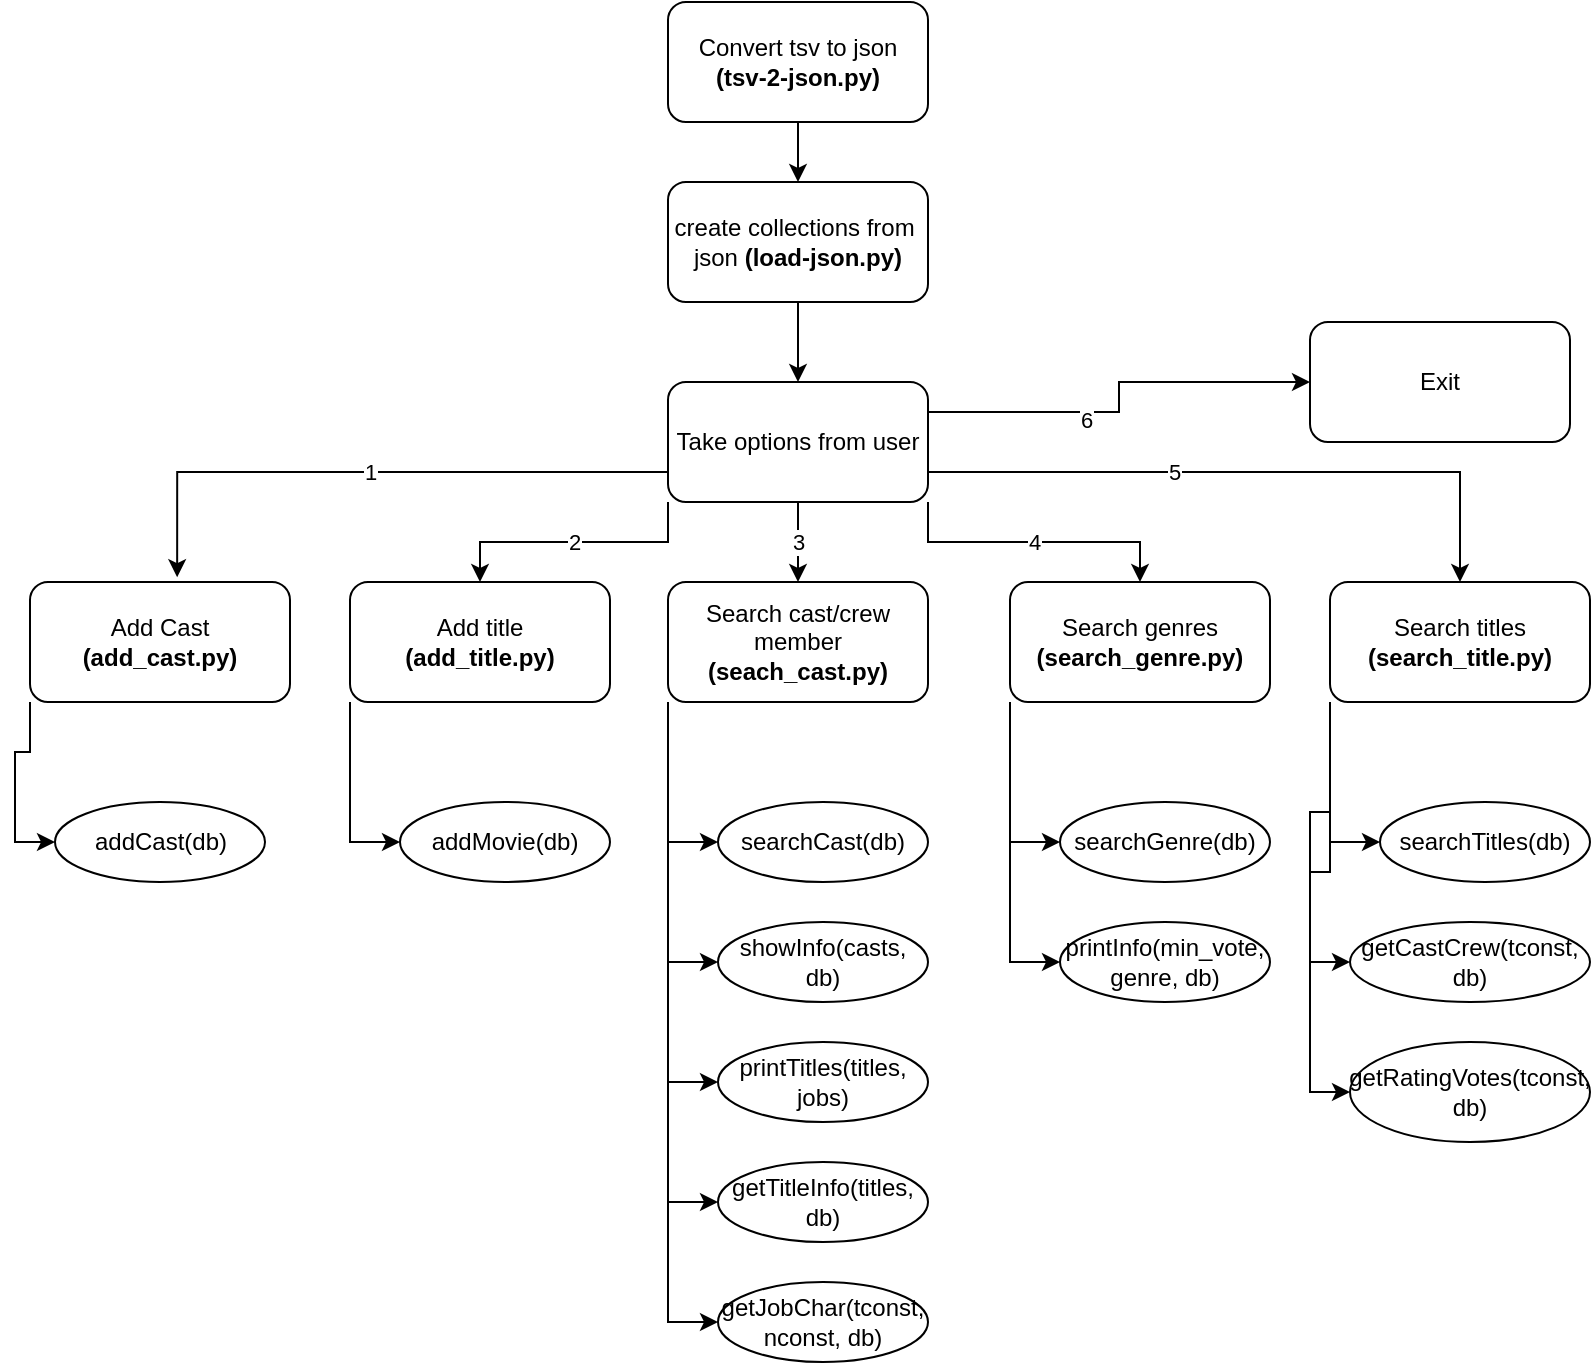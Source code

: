 <mxfile version="16.6.4" type="device"><diagram id="C5RBs43oDa-KdzZeNtuy" name="Page-1"><mxGraphModel dx="1038" dy="538" grid="1" gridSize="10" guides="1" tooltips="1" connect="1" arrows="1" fold="1" page="1" pageScale="1" pageWidth="827" pageHeight="1169" math="0" shadow="0"><root><mxCell id="WIyWlLk6GJQsqaUBKTNV-0"/><mxCell id="WIyWlLk6GJQsqaUBKTNV-1" parent="WIyWlLk6GJQsqaUBKTNV-0"/><mxCell id="bBliM5tr75_DZJcadsTt-18" style="edgeStyle=orthogonalEdgeStyle;rounded=0;orthogonalLoop=1;jettySize=auto;html=1;exitX=0.5;exitY=1;exitDx=0;exitDy=0;entryX=0.5;entryY=0;entryDx=0;entryDy=0;" edge="1" parent="WIyWlLk6GJQsqaUBKTNV-1" source="WIyWlLk6GJQsqaUBKTNV-3" target="bBliM5tr75_DZJcadsTt-0"><mxGeometry relative="1" as="geometry"/></mxCell><mxCell id="WIyWlLk6GJQsqaUBKTNV-3" value="Convert tsv to json&lt;br&gt;&lt;b&gt;(tsv-2-json.py)&lt;/b&gt;" style="rounded=1;whiteSpace=wrap;html=1;fontSize=12;glass=0;strokeWidth=1;shadow=0;" parent="WIyWlLk6GJQsqaUBKTNV-1" vertex="1"><mxGeometry x="349" y="10" width="130" height="60" as="geometry"/></mxCell><mxCell id="bBliM5tr75_DZJcadsTt-19" style="edgeStyle=orthogonalEdgeStyle;rounded=0;orthogonalLoop=1;jettySize=auto;html=1;exitX=0.5;exitY=1;exitDx=0;exitDy=0;entryX=0.5;entryY=0;entryDx=0;entryDy=0;" edge="1" parent="WIyWlLk6GJQsqaUBKTNV-1" source="bBliM5tr75_DZJcadsTt-0" target="bBliM5tr75_DZJcadsTt-2"><mxGeometry relative="1" as="geometry"/></mxCell><mxCell id="bBliM5tr75_DZJcadsTt-0" value="create collections from&amp;nbsp;&lt;br&gt;json &lt;b&gt;(load-json.py)&lt;/b&gt;" style="rounded=1;whiteSpace=wrap;html=1;fontSize=12;glass=0;strokeWidth=1;shadow=0;" vertex="1" parent="WIyWlLk6GJQsqaUBKTNV-1"><mxGeometry x="349" y="100" width="130" height="60" as="geometry"/></mxCell><mxCell id="bBliM5tr75_DZJcadsTt-9" value="1" style="edgeStyle=orthogonalEdgeStyle;rounded=0;orthogonalLoop=1;jettySize=auto;html=1;exitX=0;exitY=0.75;exitDx=0;exitDy=0;entryX=0.566;entryY=-0.04;entryDx=0;entryDy=0;entryPerimeter=0;" edge="1" parent="WIyWlLk6GJQsqaUBKTNV-1" source="bBliM5tr75_DZJcadsTt-2" target="bBliM5tr75_DZJcadsTt-4"><mxGeometry relative="1" as="geometry"/></mxCell><mxCell id="bBliM5tr75_DZJcadsTt-10" value="2" style="edgeStyle=orthogonalEdgeStyle;rounded=0;orthogonalLoop=1;jettySize=auto;html=1;exitX=0;exitY=1;exitDx=0;exitDy=0;entryX=0.5;entryY=0;entryDx=0;entryDy=0;" edge="1" parent="WIyWlLk6GJQsqaUBKTNV-1" source="bBliM5tr75_DZJcadsTt-2" target="bBliM5tr75_DZJcadsTt-3"><mxGeometry relative="1" as="geometry"/></mxCell><mxCell id="bBliM5tr75_DZJcadsTt-11" value="3" style="edgeStyle=orthogonalEdgeStyle;rounded=0;orthogonalLoop=1;jettySize=auto;html=1;exitX=0.5;exitY=1;exitDx=0;exitDy=0;entryX=0.5;entryY=0;entryDx=0;entryDy=0;" edge="1" parent="WIyWlLk6GJQsqaUBKTNV-1" source="bBliM5tr75_DZJcadsTt-2" target="bBliM5tr75_DZJcadsTt-5"><mxGeometry relative="1" as="geometry"/></mxCell><mxCell id="bBliM5tr75_DZJcadsTt-12" value="4" style="edgeStyle=orthogonalEdgeStyle;rounded=0;orthogonalLoop=1;jettySize=auto;html=1;exitX=1;exitY=1;exitDx=0;exitDy=0;" edge="1" parent="WIyWlLk6GJQsqaUBKTNV-1" source="bBliM5tr75_DZJcadsTt-2" target="bBliM5tr75_DZJcadsTt-6"><mxGeometry relative="1" as="geometry"/></mxCell><mxCell id="bBliM5tr75_DZJcadsTt-13" style="edgeStyle=orthogonalEdgeStyle;rounded=0;orthogonalLoop=1;jettySize=auto;html=1;exitX=1;exitY=0.75;exitDx=0;exitDy=0;entryX=0.5;entryY=0;entryDx=0;entryDy=0;" edge="1" parent="WIyWlLk6GJQsqaUBKTNV-1" source="bBliM5tr75_DZJcadsTt-2" target="bBliM5tr75_DZJcadsTt-7"><mxGeometry relative="1" as="geometry"/></mxCell><mxCell id="bBliM5tr75_DZJcadsTt-14" value="5" style="edgeLabel;html=1;align=center;verticalAlign=middle;resizable=0;points=[];" vertex="1" connectable="0" parent="bBliM5tr75_DZJcadsTt-13"><mxGeometry x="-0.235" relative="1" as="geometry"><mxPoint as="offset"/></mxGeometry></mxCell><mxCell id="bBliM5tr75_DZJcadsTt-15" style="edgeStyle=orthogonalEdgeStyle;rounded=0;orthogonalLoop=1;jettySize=auto;html=1;exitX=1;exitY=0.25;exitDx=0;exitDy=0;entryX=0;entryY=0.5;entryDx=0;entryDy=0;" edge="1" parent="WIyWlLk6GJQsqaUBKTNV-1" source="bBliM5tr75_DZJcadsTt-2" target="bBliM5tr75_DZJcadsTt-16"><mxGeometry relative="1" as="geometry"><mxPoint x="610" y="200" as="targetPoint"/></mxGeometry></mxCell><mxCell id="bBliM5tr75_DZJcadsTt-17" value="6" style="edgeLabel;html=1;align=center;verticalAlign=middle;resizable=0;points=[];" vertex="1" connectable="0" parent="bBliM5tr75_DZJcadsTt-15"><mxGeometry x="-0.235" y="-4" relative="1" as="geometry"><mxPoint as="offset"/></mxGeometry></mxCell><mxCell id="bBliM5tr75_DZJcadsTt-2" value="Take options from user" style="rounded=1;whiteSpace=wrap;html=1;fontSize=12;glass=0;strokeWidth=1;shadow=0;" vertex="1" parent="WIyWlLk6GJQsqaUBKTNV-1"><mxGeometry x="349" y="200" width="130" height="60" as="geometry"/></mxCell><mxCell id="bBliM5tr75_DZJcadsTt-33" style="edgeStyle=orthogonalEdgeStyle;rounded=0;orthogonalLoop=1;jettySize=auto;html=1;exitX=0;exitY=1;exitDx=0;exitDy=0;entryX=0;entryY=0.5;entryDx=0;entryDy=0;" edge="1" parent="WIyWlLk6GJQsqaUBKTNV-1" source="bBliM5tr75_DZJcadsTt-3" target="bBliM5tr75_DZJcadsTt-22"><mxGeometry relative="1" as="geometry"/></mxCell><mxCell id="bBliM5tr75_DZJcadsTt-3" value="Add title&lt;br&gt;&lt;b&gt;(add_title.py)&lt;/b&gt;" style="rounded=1;whiteSpace=wrap;html=1;fontSize=12;glass=0;strokeWidth=1;shadow=0;" vertex="1" parent="WIyWlLk6GJQsqaUBKTNV-1"><mxGeometry x="190" y="300" width="130" height="60" as="geometry"/></mxCell><mxCell id="bBliM5tr75_DZJcadsTt-34" style="edgeStyle=orthogonalEdgeStyle;rounded=0;orthogonalLoop=1;jettySize=auto;html=1;exitX=0;exitY=1;exitDx=0;exitDy=0;entryX=0;entryY=0.5;entryDx=0;entryDy=0;" edge="1" parent="WIyWlLk6GJQsqaUBKTNV-1" source="bBliM5tr75_DZJcadsTt-4" target="bBliM5tr75_DZJcadsTt-21"><mxGeometry relative="1" as="geometry"/></mxCell><mxCell id="bBliM5tr75_DZJcadsTt-4" value="Add Cast&lt;br&gt;&lt;b&gt;(add_cast.py)&lt;/b&gt;" style="rounded=1;whiteSpace=wrap;html=1;fontSize=12;glass=0;strokeWidth=1;shadow=0;" vertex="1" parent="WIyWlLk6GJQsqaUBKTNV-1"><mxGeometry x="30" y="300" width="130" height="60" as="geometry"/></mxCell><mxCell id="bBliM5tr75_DZJcadsTt-27" style="edgeStyle=orthogonalEdgeStyle;rounded=0;orthogonalLoop=1;jettySize=auto;html=1;exitX=0;exitY=1;exitDx=0;exitDy=0;entryX=0;entryY=0.5;entryDx=0;entryDy=0;" edge="1" parent="WIyWlLk6GJQsqaUBKTNV-1" source="bBliM5tr75_DZJcadsTt-5" target="bBliM5tr75_DZJcadsTt-23"><mxGeometry relative="1" as="geometry"><Array as="points"><mxPoint x="349" y="430"/></Array></mxGeometry></mxCell><mxCell id="bBliM5tr75_DZJcadsTt-28" style="edgeStyle=orthogonalEdgeStyle;rounded=0;orthogonalLoop=1;jettySize=auto;html=1;exitX=0;exitY=1;exitDx=0;exitDy=0;entryX=0;entryY=0.5;entryDx=0;entryDy=0;" edge="1" parent="WIyWlLk6GJQsqaUBKTNV-1" source="bBliM5tr75_DZJcadsTt-5" target="bBliM5tr75_DZJcadsTt-24"><mxGeometry relative="1" as="geometry"/></mxCell><mxCell id="bBliM5tr75_DZJcadsTt-29" style="edgeStyle=orthogonalEdgeStyle;rounded=0;orthogonalLoop=1;jettySize=auto;html=1;exitX=0;exitY=1;exitDx=0;exitDy=0;entryX=0;entryY=0.5;entryDx=0;entryDy=0;" edge="1" parent="WIyWlLk6GJQsqaUBKTNV-1" source="bBliM5tr75_DZJcadsTt-5" target="bBliM5tr75_DZJcadsTt-25"><mxGeometry relative="1" as="geometry"/></mxCell><mxCell id="bBliM5tr75_DZJcadsTt-30" style="edgeStyle=orthogonalEdgeStyle;rounded=0;orthogonalLoop=1;jettySize=auto;html=1;exitX=0;exitY=1;exitDx=0;exitDy=0;entryX=0;entryY=0.5;entryDx=0;entryDy=0;" edge="1" parent="WIyWlLk6GJQsqaUBKTNV-1" source="bBliM5tr75_DZJcadsTt-5" target="bBliM5tr75_DZJcadsTt-26"><mxGeometry relative="1" as="geometry"/></mxCell><mxCell id="bBliM5tr75_DZJcadsTt-32" style="edgeStyle=orthogonalEdgeStyle;rounded=0;orthogonalLoop=1;jettySize=auto;html=1;exitX=0;exitY=1;exitDx=0;exitDy=0;entryX=0;entryY=0.5;entryDx=0;entryDy=0;" edge="1" parent="WIyWlLk6GJQsqaUBKTNV-1" source="bBliM5tr75_DZJcadsTt-5" target="bBliM5tr75_DZJcadsTt-31"><mxGeometry relative="1" as="geometry"/></mxCell><mxCell id="bBliM5tr75_DZJcadsTt-5" value="Search cast/crew member&lt;br&gt;&lt;b&gt;(seach_cast.py)&lt;/b&gt;" style="rounded=1;whiteSpace=wrap;html=1;fontSize=12;glass=0;strokeWidth=1;shadow=0;" vertex="1" parent="WIyWlLk6GJQsqaUBKTNV-1"><mxGeometry x="349" y="300" width="130" height="60" as="geometry"/></mxCell><mxCell id="bBliM5tr75_DZJcadsTt-39" style="edgeStyle=orthogonalEdgeStyle;rounded=0;orthogonalLoop=1;jettySize=auto;html=1;exitX=0;exitY=1;exitDx=0;exitDy=0;entryX=0;entryY=0.5;entryDx=0;entryDy=0;" edge="1" parent="WIyWlLk6GJQsqaUBKTNV-1" source="bBliM5tr75_DZJcadsTt-6" target="bBliM5tr75_DZJcadsTt-37"><mxGeometry relative="1" as="geometry"/></mxCell><mxCell id="bBliM5tr75_DZJcadsTt-40" style="edgeStyle=orthogonalEdgeStyle;rounded=0;orthogonalLoop=1;jettySize=auto;html=1;exitX=0;exitY=1;exitDx=0;exitDy=0;entryX=0;entryY=0.5;entryDx=0;entryDy=0;" edge="1" parent="WIyWlLk6GJQsqaUBKTNV-1" source="bBliM5tr75_DZJcadsTt-6" target="bBliM5tr75_DZJcadsTt-36"><mxGeometry relative="1" as="geometry"/></mxCell><mxCell id="bBliM5tr75_DZJcadsTt-6" value="Search genres&lt;br&gt;&lt;b&gt;(search_genre.py)&lt;/b&gt;" style="rounded=1;whiteSpace=wrap;html=1;fontSize=12;glass=0;strokeWidth=1;shadow=0;" vertex="1" parent="WIyWlLk6GJQsqaUBKTNV-1"><mxGeometry x="520" y="300" width="130" height="60" as="geometry"/></mxCell><mxCell id="bBliM5tr75_DZJcadsTt-41" style="edgeStyle=orthogonalEdgeStyle;rounded=0;orthogonalLoop=1;jettySize=auto;html=1;exitX=0;exitY=1;exitDx=0;exitDy=0;entryX=0;entryY=0.5;entryDx=0;entryDy=0;" edge="1" parent="WIyWlLk6GJQsqaUBKTNV-1" source="bBliM5tr75_DZJcadsTt-7" target="bBliM5tr75_DZJcadsTt-35"><mxGeometry relative="1" as="geometry"/></mxCell><mxCell id="bBliM5tr75_DZJcadsTt-44" style="edgeStyle=orthogonalEdgeStyle;rounded=0;orthogonalLoop=1;jettySize=auto;html=1;exitX=0;exitY=1;exitDx=0;exitDy=0;entryX=0;entryY=0.5;entryDx=0;entryDy=0;" edge="1" parent="WIyWlLk6GJQsqaUBKTNV-1" source="bBliM5tr75_DZJcadsTt-7" target="bBliM5tr75_DZJcadsTt-43"><mxGeometry relative="1" as="geometry"/></mxCell><mxCell id="bBliM5tr75_DZJcadsTt-45" style="edgeStyle=orthogonalEdgeStyle;rounded=0;orthogonalLoop=1;jettySize=auto;html=1;exitX=0;exitY=1;exitDx=0;exitDy=0;entryX=0;entryY=0.5;entryDx=0;entryDy=0;" edge="1" parent="WIyWlLk6GJQsqaUBKTNV-1" source="bBliM5tr75_DZJcadsTt-7" target="bBliM5tr75_DZJcadsTt-42"><mxGeometry relative="1" as="geometry"/></mxCell><mxCell id="bBliM5tr75_DZJcadsTt-7" value="Search titles&lt;br&gt;&lt;b&gt;(search_title.py)&lt;/b&gt;" style="rounded=1;whiteSpace=wrap;html=1;fontSize=12;glass=0;strokeWidth=1;shadow=0;" vertex="1" parent="WIyWlLk6GJQsqaUBKTNV-1"><mxGeometry x="680" y="300" width="130" height="60" as="geometry"/></mxCell><mxCell id="bBliM5tr75_DZJcadsTt-16" value="Exit" style="rounded=1;whiteSpace=wrap;html=1;fontSize=12;glass=0;strokeWidth=1;shadow=0;" vertex="1" parent="WIyWlLk6GJQsqaUBKTNV-1"><mxGeometry x="670" y="170" width="130" height="60" as="geometry"/></mxCell><mxCell id="bBliM5tr75_DZJcadsTt-21" value="addCast(db)" style="ellipse;whiteSpace=wrap;html=1;" vertex="1" parent="WIyWlLk6GJQsqaUBKTNV-1"><mxGeometry x="42.5" y="410" width="105" height="40" as="geometry"/></mxCell><mxCell id="bBliM5tr75_DZJcadsTt-22" value="addMovie(db)" style="ellipse;whiteSpace=wrap;html=1;" vertex="1" parent="WIyWlLk6GJQsqaUBKTNV-1"><mxGeometry x="215" y="410" width="105" height="40" as="geometry"/></mxCell><mxCell id="bBliM5tr75_DZJcadsTt-23" value="searchCast(db)" style="ellipse;whiteSpace=wrap;html=1;" vertex="1" parent="WIyWlLk6GJQsqaUBKTNV-1"><mxGeometry x="374" y="410" width="105" height="40" as="geometry"/></mxCell><mxCell id="bBliM5tr75_DZJcadsTt-24" value="showInfo(casts, db)" style="ellipse;whiteSpace=wrap;html=1;" vertex="1" parent="WIyWlLk6GJQsqaUBKTNV-1"><mxGeometry x="374" y="470" width="105" height="40" as="geometry"/></mxCell><mxCell id="bBliM5tr75_DZJcadsTt-25" value="printTitles(titles, jobs)" style="ellipse;whiteSpace=wrap;html=1;" vertex="1" parent="WIyWlLk6GJQsqaUBKTNV-1"><mxGeometry x="374" y="530" width="105" height="40" as="geometry"/></mxCell><mxCell id="bBliM5tr75_DZJcadsTt-26" value="getTitleInfo(titles, db)" style="ellipse;whiteSpace=wrap;html=1;" vertex="1" parent="WIyWlLk6GJQsqaUBKTNV-1"><mxGeometry x="374" y="590" width="105" height="40" as="geometry"/></mxCell><mxCell id="bBliM5tr75_DZJcadsTt-31" value="getJobChar(tconst, nconst, db)" style="ellipse;whiteSpace=wrap;html=1;" vertex="1" parent="WIyWlLk6GJQsqaUBKTNV-1"><mxGeometry x="374" y="650" width="105" height="40" as="geometry"/></mxCell><mxCell id="bBliM5tr75_DZJcadsTt-35" value="searchTitles(db)" style="ellipse;whiteSpace=wrap;html=1;" vertex="1" parent="WIyWlLk6GJQsqaUBKTNV-1"><mxGeometry x="705" y="410" width="105" height="40" as="geometry"/></mxCell><mxCell id="bBliM5tr75_DZJcadsTt-36" value="printInfo(min_vote, genre, db)" style="ellipse;whiteSpace=wrap;html=1;" vertex="1" parent="WIyWlLk6GJQsqaUBKTNV-1"><mxGeometry x="545" y="470" width="105" height="40" as="geometry"/></mxCell><mxCell id="bBliM5tr75_DZJcadsTt-37" value="searchGenre(db)" style="ellipse;whiteSpace=wrap;html=1;" vertex="1" parent="WIyWlLk6GJQsqaUBKTNV-1"><mxGeometry x="545" y="410" width="105" height="40" as="geometry"/></mxCell><mxCell id="bBliM5tr75_DZJcadsTt-42" value="getRatingVotes(tconst, db)" style="ellipse;whiteSpace=wrap;html=1;" vertex="1" parent="WIyWlLk6GJQsqaUBKTNV-1"><mxGeometry x="690" y="530" width="120" height="50" as="geometry"/></mxCell><mxCell id="bBliM5tr75_DZJcadsTt-43" value="getCastCrew(tconst, db)" style="ellipse;whiteSpace=wrap;html=1;" vertex="1" parent="WIyWlLk6GJQsqaUBKTNV-1"><mxGeometry x="690" y="470" width="120" height="40" as="geometry"/></mxCell></root></mxGraphModel></diagram></mxfile>